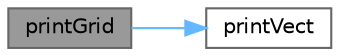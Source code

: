 digraph "printGrid"
{
 // LATEX_PDF_SIZE
  bgcolor="transparent";
  edge [fontname=Helvetica,fontsize=10,labelfontname=Helvetica,labelfontsize=10];
  node [fontname=Helvetica,fontsize=10,shape=box,height=0.2,width=0.4];
  rankdir="LR";
  Node1 [id="Node000001",label="printGrid",height=0.2,width=0.4,color="gray40", fillcolor="grey60", style="filled", fontcolor="black",tooltip="Prints a mapGrid object. ToDo: generalize function."];
  Node1 -> Node2 [id="edge1_Node000001_Node000002",color="steelblue1",style="solid",tooltip=" "];
  Node2 [id="Node000002",label="printVect",height=0.2,width=0.4,color="grey40", fillcolor="white", style="filled",URL="$terminalManagement_8cpp.html#a9c252991d04ddd00f1bc108a7f85d0b6",tooltip=" "];
}
